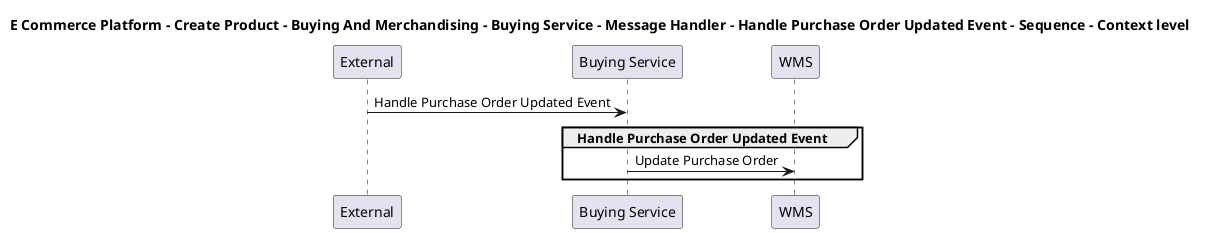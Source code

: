 @startuml

title E Commerce Platform - Create Product - Buying And Merchandising - Buying Service - Message Handler - Handle Purchase Order Updated Event - Sequence - Context level

participant "External" as C4InterFlow.SoftwareSystems.ExternalSystem
participant "Buying Service" as ECommercePlatform.CreateProduct.BuyingAndMerchandising.SoftwareSystems.BuyingService
participant "WMS" as ECommercePlatform.Deliver.Fulfilment.SoftwareSystems.WMS

C4InterFlow.SoftwareSystems.ExternalSystem -> ECommercePlatform.CreateProduct.BuyingAndMerchandising.SoftwareSystems.BuyingService : Handle Purchase Order Updated Event
group Handle Purchase Order Updated Event
ECommercePlatform.CreateProduct.BuyingAndMerchandising.SoftwareSystems.BuyingService -> ECommercePlatform.Deliver.Fulfilment.SoftwareSystems.WMS : Update Purchase Order
end


@enduml
